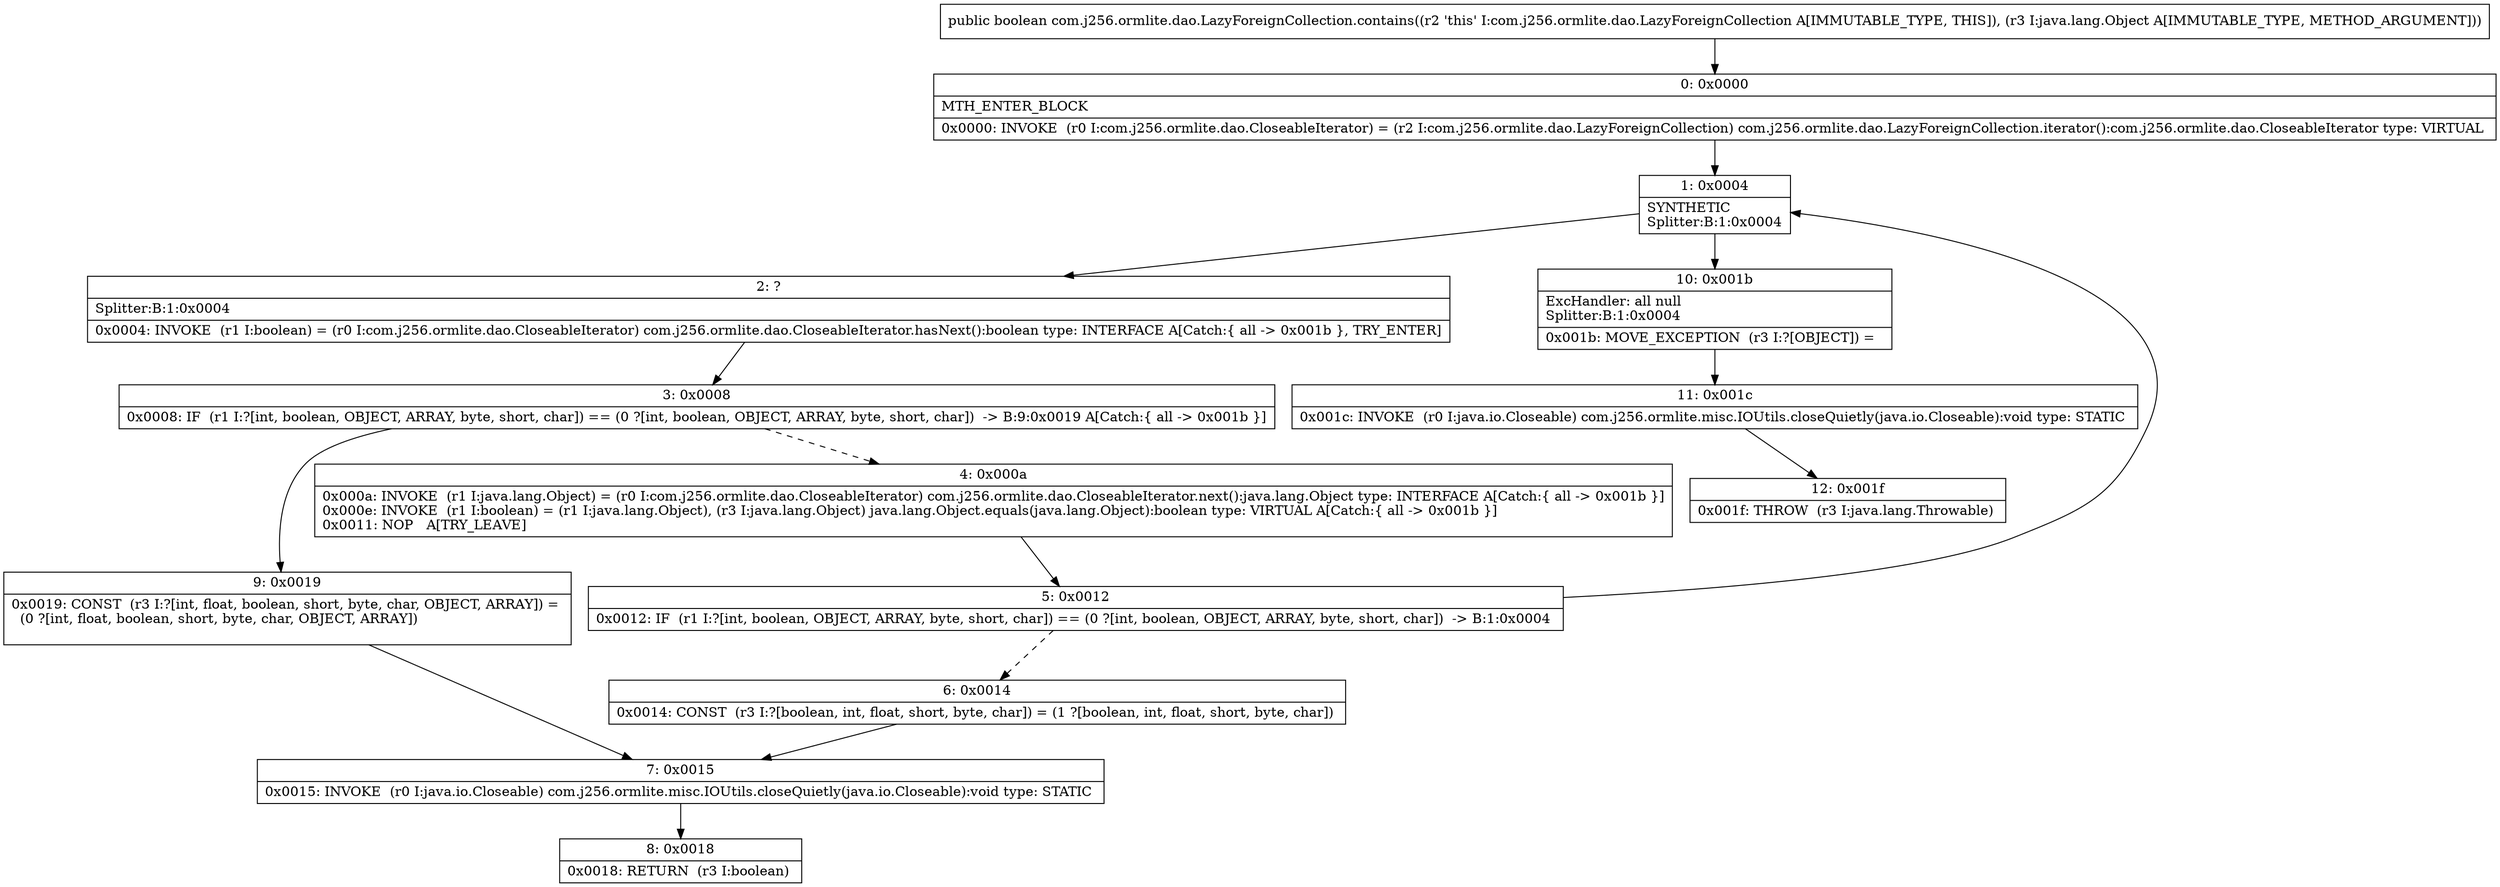 digraph "CFG forcom.j256.ormlite.dao.LazyForeignCollection.contains(Ljava\/lang\/Object;)Z" {
Node_0 [shape=record,label="{0\:\ 0x0000|MTH_ENTER_BLOCK\l|0x0000: INVOKE  (r0 I:com.j256.ormlite.dao.CloseableIterator) = (r2 I:com.j256.ormlite.dao.LazyForeignCollection) com.j256.ormlite.dao.LazyForeignCollection.iterator():com.j256.ormlite.dao.CloseableIterator type: VIRTUAL \l}"];
Node_1 [shape=record,label="{1\:\ 0x0004|SYNTHETIC\lSplitter:B:1:0x0004\l}"];
Node_2 [shape=record,label="{2\:\ ?|Splitter:B:1:0x0004\l|0x0004: INVOKE  (r1 I:boolean) = (r0 I:com.j256.ormlite.dao.CloseableIterator) com.j256.ormlite.dao.CloseableIterator.hasNext():boolean type: INTERFACE A[Catch:\{ all \-\> 0x001b \}, TRY_ENTER]\l}"];
Node_3 [shape=record,label="{3\:\ 0x0008|0x0008: IF  (r1 I:?[int, boolean, OBJECT, ARRAY, byte, short, char]) == (0 ?[int, boolean, OBJECT, ARRAY, byte, short, char])  \-\> B:9:0x0019 A[Catch:\{ all \-\> 0x001b \}]\l}"];
Node_4 [shape=record,label="{4\:\ 0x000a|0x000a: INVOKE  (r1 I:java.lang.Object) = (r0 I:com.j256.ormlite.dao.CloseableIterator) com.j256.ormlite.dao.CloseableIterator.next():java.lang.Object type: INTERFACE A[Catch:\{ all \-\> 0x001b \}]\l0x000e: INVOKE  (r1 I:boolean) = (r1 I:java.lang.Object), (r3 I:java.lang.Object) java.lang.Object.equals(java.lang.Object):boolean type: VIRTUAL A[Catch:\{ all \-\> 0x001b \}]\l0x0011: NOP   A[TRY_LEAVE]\l}"];
Node_5 [shape=record,label="{5\:\ 0x0012|0x0012: IF  (r1 I:?[int, boolean, OBJECT, ARRAY, byte, short, char]) == (0 ?[int, boolean, OBJECT, ARRAY, byte, short, char])  \-\> B:1:0x0004 \l}"];
Node_6 [shape=record,label="{6\:\ 0x0014|0x0014: CONST  (r3 I:?[boolean, int, float, short, byte, char]) = (1 ?[boolean, int, float, short, byte, char]) \l}"];
Node_7 [shape=record,label="{7\:\ 0x0015|0x0015: INVOKE  (r0 I:java.io.Closeable) com.j256.ormlite.misc.IOUtils.closeQuietly(java.io.Closeable):void type: STATIC \l}"];
Node_8 [shape=record,label="{8\:\ 0x0018|0x0018: RETURN  (r3 I:boolean) \l}"];
Node_9 [shape=record,label="{9\:\ 0x0019|0x0019: CONST  (r3 I:?[int, float, boolean, short, byte, char, OBJECT, ARRAY]) = \l  (0 ?[int, float, boolean, short, byte, char, OBJECT, ARRAY])\l \l}"];
Node_10 [shape=record,label="{10\:\ 0x001b|ExcHandler: all null\lSplitter:B:1:0x0004\l|0x001b: MOVE_EXCEPTION  (r3 I:?[OBJECT]) =  \l}"];
Node_11 [shape=record,label="{11\:\ 0x001c|0x001c: INVOKE  (r0 I:java.io.Closeable) com.j256.ormlite.misc.IOUtils.closeQuietly(java.io.Closeable):void type: STATIC \l}"];
Node_12 [shape=record,label="{12\:\ 0x001f|0x001f: THROW  (r3 I:java.lang.Throwable) \l}"];
MethodNode[shape=record,label="{public boolean com.j256.ormlite.dao.LazyForeignCollection.contains((r2 'this' I:com.j256.ormlite.dao.LazyForeignCollection A[IMMUTABLE_TYPE, THIS]), (r3 I:java.lang.Object A[IMMUTABLE_TYPE, METHOD_ARGUMENT])) }"];
MethodNode -> Node_0;
Node_0 -> Node_1;
Node_1 -> Node_2;
Node_1 -> Node_10;
Node_2 -> Node_3;
Node_3 -> Node_4[style=dashed];
Node_3 -> Node_9;
Node_4 -> Node_5;
Node_5 -> Node_1;
Node_5 -> Node_6[style=dashed];
Node_6 -> Node_7;
Node_7 -> Node_8;
Node_9 -> Node_7;
Node_10 -> Node_11;
Node_11 -> Node_12;
}

